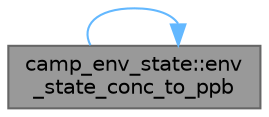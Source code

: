 digraph "camp_env_state::env_state_conc_to_ppb"
{
 // LATEX_PDF_SIZE
  bgcolor="transparent";
  edge [fontname=Helvetica,fontsize=10,labelfontname=Helvetica,labelfontsize=10];
  node [fontname=Helvetica,fontsize=10,shape=box,height=0.2,width=0.4];
  rankdir="RL";
  Node1 [label="camp_env_state::env\l_state_conc_to_ppb",height=0.2,width=0.4,color="gray40", fillcolor="grey60", style="filled", fontcolor="black",tooltip="Convert (molecules m^{-3}) to (ppb)."];
  Node1 -> Node1 [dir="back",color="steelblue1",style="solid"];
}
